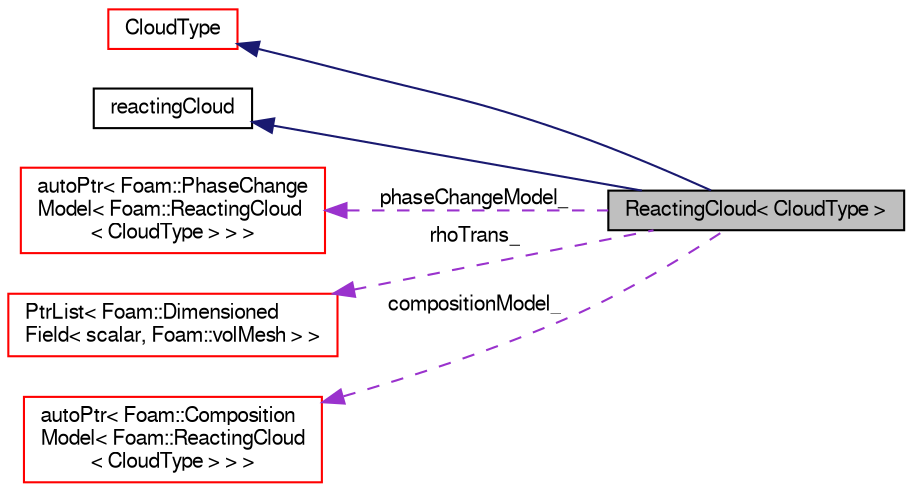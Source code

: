 digraph "ReactingCloud&lt; CloudType &gt;"
{
  bgcolor="transparent";
  edge [fontname="FreeSans",fontsize="10",labelfontname="FreeSans",labelfontsize="10"];
  node [fontname="FreeSans",fontsize="10",shape=record];
  rankdir="LR";
  Node28 [label="ReactingCloud\< CloudType \>",height=0.2,width=0.4,color="black", fillcolor="grey75", style="filled", fontcolor="black"];
  Node29 -> Node28 [dir="back",color="midnightblue",fontsize="10",style="solid",fontname="FreeSans"];
  Node29 [label="CloudType",height=0.2,width=0.4,color="red",URL="$a23686.html",tooltip="Templated base class for dsmc cloud. "];
  Node60 -> Node28 [dir="back",color="midnightblue",fontsize="10",style="solid",fontname="FreeSans"];
  Node60 [label="reactingCloud",height=0.2,width=0.4,color="black",URL="$a23742.html",tooltip="Virtual abstract base class for templated ReactingCloud. "];
  Node61 -> Node28 [dir="back",color="darkorchid3",fontsize="10",style="dashed",label=" phaseChangeModel_" ,fontname="FreeSans"];
  Node61 [label="autoPtr\< Foam::PhaseChange\lModel\< Foam::ReactingCloud\l\< CloudType \> \> \>",height=0.2,width=0.4,color="red",URL="$a25958.html"];
  Node63 -> Node28 [dir="back",color="darkorchid3",fontsize="10",style="dashed",label=" rhoTrans_" ,fontname="FreeSans"];
  Node63 [label="PtrList\< Foam::Dimensioned\lField\< scalar, Foam::volMesh \> \>",height=0.2,width=0.4,color="red",URL="$a25914.html"];
  Node65 -> Node28 [dir="back",color="darkorchid3",fontsize="10",style="dashed",label=" compositionModel_" ,fontname="FreeSans"];
  Node65 [label="autoPtr\< Foam::Composition\lModel\< Foam::ReactingCloud\l\< CloudType \> \> \>",height=0.2,width=0.4,color="red",URL="$a25958.html"];
}
